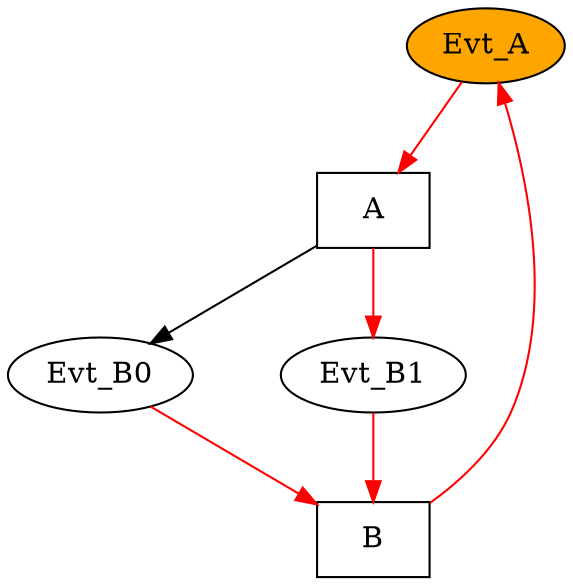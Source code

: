 digraph g {
name="UniPZv01";

graph [root="Evt_A",  rankdir=TB, nodesep=0.6, mindist=0.6, ranksep=0.6, overlap=false]
node  [type="TMsg",   shape="rectangle", style="filled", fillcolor="white", color="black"]
edge  [type="defdst", color="red"]

Evt_A        [type="TMsg",         tOffs=        0,   id="0x0000000000000001", par="0x123", shape="oval", fillcolor="orange"];
Evt_B0       [type="TMsg",         tOffs=      100,   id="0x1111000000000000", par="0x0",   shape="oval"];
Evt_B1       [type="TMsg",         tOffs=      100,   id="0x1111000000000000", par="0x0",   shape="oval"];
A            [type="Block",      tPeriod=   200000];
B            [type="Block",      tPeriod=   200000];

Evt_A -> A -> Evt_B1 -> B -> Evt_A;
A -> Evt_B0 [type="altdst", color="black"];
Evt_B0 -> B;

/*
A_ListDst [type="ListDst", color="grey", style=dashed, flags=0];
A_QBl_Hi [type="QInfo", color="grey", style=dashed, flags=0];
A_QBl_Il [type="QInfo", color="grey", style=dashed, flags=0];
A_QBl_Lo [type="QInfo", color="grey", style=dashed, flags=0];
A_Qb_Hi0 [type="QBuf", color="grey", style=dashed, flags=0];
A_Qb_Il0 [type="QBuf", color="grey", style=dashed, flags=0];
A_Qb_Lo0 [type="QBuf", color="grey", style=dashed, flags=0];
A_Qb_Hi1 [type="QBuf", color="grey", style=dashed, flags=0];
A_Qb_Il1 [type="QBuf", color="grey", style=dashed, flags=0];
A_Qb_Lo1 [type="QBuf", color="grey", style=dashed, flags=0];

A->A_QBl_Il [type="prioil", color="grey", style=dashed, label="Il Qbuf List"];
A->A_QBl_Hi [type="priohi", color="grey", style=dashed, label="Hi Qbuf List"];
A->A_QBl_Lo [type="priolo", color="grey", style=dashed, label="Lo Qbuf List"];
A_QBl_Il->A_Qb_Il0 [type="meta", color="grey", style=dashed, label="QBuf"];
A_QBl_Hi->A_Qb_Hi0 [type="meta", color="grey", style=dashed, label="QBuf"];
A_QBl_Lo->A_Qb_Lo0 [type="meta", color="grey", style=dashed, label="QBuf"];
A_QBl_Il->A_Qb_Il1 [type="meta", color="grey", style=dashed, label="QBuf"];
A_QBl_Hi->A_Qb_Hi1 [type="meta", color="grey", style=dashed, label="QBuf"];
A_QBl_Lo->A_Qb_Lo1 [type="meta", color="grey", style=dashed, label="QBuf"];
A->A_ListDst [type="listdst", color="grey", style=dashed, label="listdst"];




*/
}
